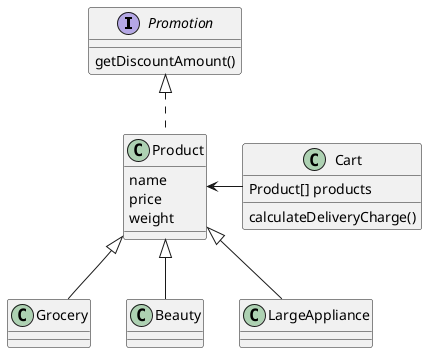@startuml

interface Promotion{
    getDiscountAmount()
}

class Product implements Promotion{
    name
    price
    weight
}

class Grocery extends Product
class Beauty extends Product
class LargeAppliance extends Product

class Cart {
    Product[] products
    calculateDeliveryCharge()
}

Cart -left-> Product

@enduml